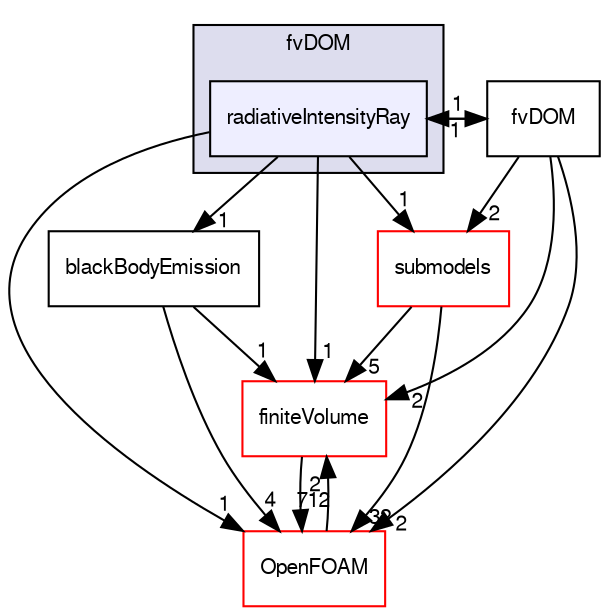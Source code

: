 digraph "src/thermophysicalModels/radiationModels/radiationModel/fvDOM/radiativeIntensityRay" {
  bgcolor=transparent;
  compound=true
  node [ fontsize="10", fontname="FreeSans"];
  edge [ labelfontsize="10", labelfontname="FreeSans"];
  subgraph clusterdir_b6cc76d26fe84f8dfe5b434e017749ce {
    graph [ bgcolor="#ddddee", pencolor="black", label="fvDOM" fontname="FreeSans", fontsize="10", URL="dir_b6cc76d26fe84f8dfe5b434e017749ce.html"]
  dir_e3189c485332b21e6563cb1cc5804bdd [shape=box, label="radiativeIntensityRay", style="filled", fillcolor="#eeeeff", pencolor="black", URL="dir_e3189c485332b21e6563cb1cc5804bdd.html"];
  }
  dir_9bd15774b555cf7259a6fa18f99fe99b [shape=box label="finiteVolume" color="red" URL="dir_9bd15774b555cf7259a6fa18f99fe99b.html"];
  dir_f080d4f2e143313ac604418e28c41cdc [shape=box label="fvDOM" URL="dir_f080d4f2e143313ac604418e28c41cdc.html"];
  dir_0e35a089fd36da69fd114ae181f5f769 [shape=box label="submodels" color="red" URL="dir_0e35a089fd36da69fd114ae181f5f769.html"];
  dir_68e0ba3981b2b91c96a900a8818987fd [shape=box label="blackBodyEmission" URL="dir_68e0ba3981b2b91c96a900a8818987fd.html"];
  dir_c5473ff19b20e6ec4dfe5c310b3778a8 [shape=box label="OpenFOAM" color="red" URL="dir_c5473ff19b20e6ec4dfe5c310b3778a8.html"];
  dir_9bd15774b555cf7259a6fa18f99fe99b->dir_c5473ff19b20e6ec4dfe5c310b3778a8 [headlabel="712", labeldistance=1.5 headhref="dir_000749_001732.html"];
  dir_f080d4f2e143313ac604418e28c41cdc->dir_9bd15774b555cf7259a6fa18f99fe99b [headlabel="2", labeldistance=1.5 headhref="dir_002642_000749.html"];
  dir_f080d4f2e143313ac604418e28c41cdc->dir_0e35a089fd36da69fd114ae181f5f769 [headlabel="2", labeldistance=1.5 headhref="dir_002642_002648.html"];
  dir_f080d4f2e143313ac604418e28c41cdc->dir_c5473ff19b20e6ec4dfe5c310b3778a8 [headlabel="2", labeldistance=1.5 headhref="dir_002642_001732.html"];
  dir_f080d4f2e143313ac604418e28c41cdc->dir_e3189c485332b21e6563cb1cc5804bdd [headlabel="1", labeldistance=1.5 headhref="dir_002642_002643.html"];
  dir_0e35a089fd36da69fd114ae181f5f769->dir_9bd15774b555cf7259a6fa18f99fe99b [headlabel="5", labeldistance=1.5 headhref="dir_002648_000749.html"];
  dir_0e35a089fd36da69fd114ae181f5f769->dir_c5473ff19b20e6ec4dfe5c310b3778a8 [headlabel="32", labeldistance=1.5 headhref="dir_002648_001732.html"];
  dir_68e0ba3981b2b91c96a900a8818987fd->dir_9bd15774b555cf7259a6fa18f99fe99b [headlabel="1", labeldistance=1.5 headhref="dir_002641_000749.html"];
  dir_68e0ba3981b2b91c96a900a8818987fd->dir_c5473ff19b20e6ec4dfe5c310b3778a8 [headlabel="4", labeldistance=1.5 headhref="dir_002641_001732.html"];
  dir_c5473ff19b20e6ec4dfe5c310b3778a8->dir_9bd15774b555cf7259a6fa18f99fe99b [headlabel="2", labeldistance=1.5 headhref="dir_001732_000749.html"];
  dir_e3189c485332b21e6563cb1cc5804bdd->dir_9bd15774b555cf7259a6fa18f99fe99b [headlabel="1", labeldistance=1.5 headhref="dir_002643_000749.html"];
  dir_e3189c485332b21e6563cb1cc5804bdd->dir_f080d4f2e143313ac604418e28c41cdc [headlabel="1", labeldistance=1.5 headhref="dir_002643_002642.html"];
  dir_e3189c485332b21e6563cb1cc5804bdd->dir_0e35a089fd36da69fd114ae181f5f769 [headlabel="1", labeldistance=1.5 headhref="dir_002643_002648.html"];
  dir_e3189c485332b21e6563cb1cc5804bdd->dir_68e0ba3981b2b91c96a900a8818987fd [headlabel="1", labeldistance=1.5 headhref="dir_002643_002641.html"];
  dir_e3189c485332b21e6563cb1cc5804bdd->dir_c5473ff19b20e6ec4dfe5c310b3778a8 [headlabel="1", labeldistance=1.5 headhref="dir_002643_001732.html"];
}
